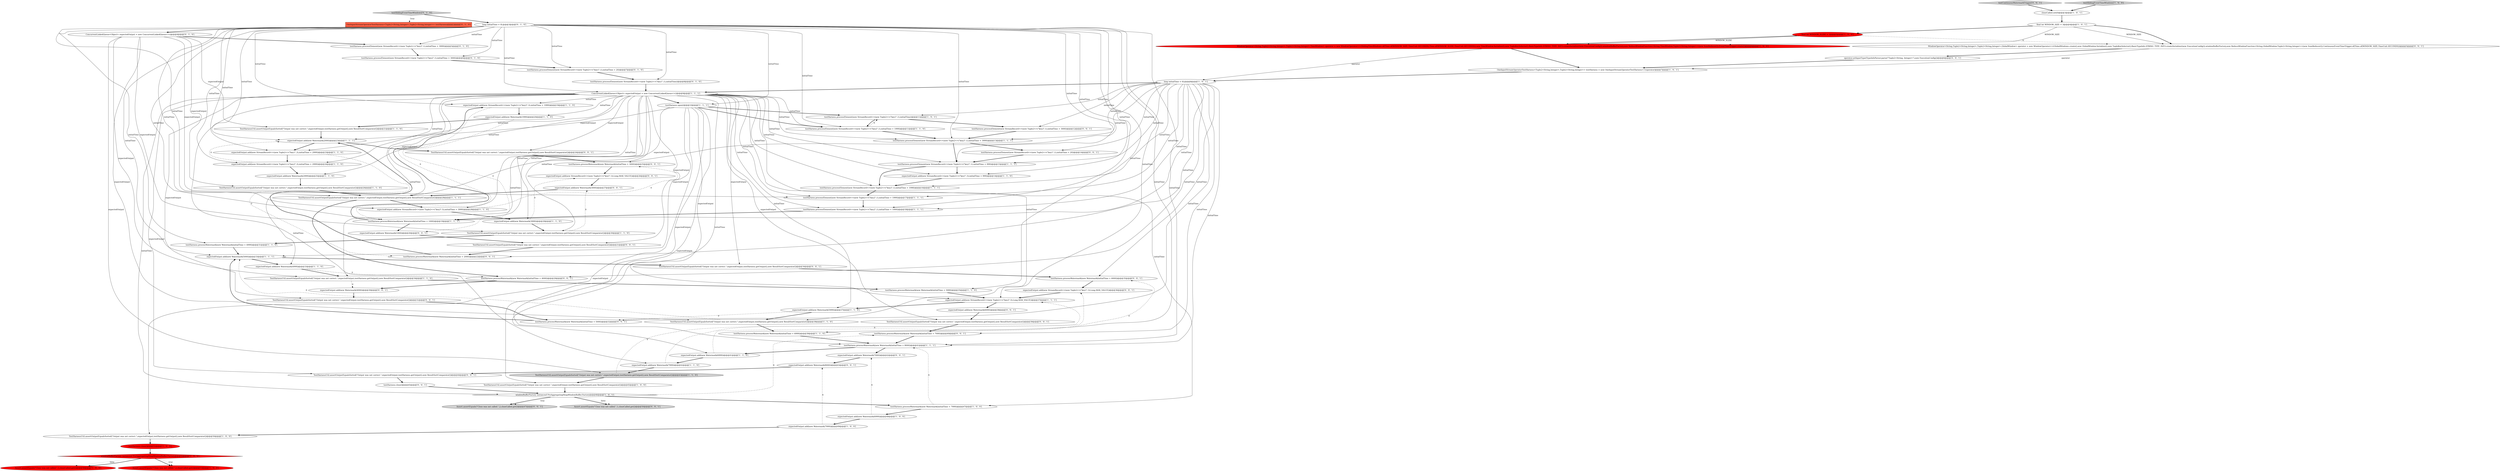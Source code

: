 digraph {
55 [style = filled, label = "testSlidingEventTimeWindows['0', '1', '0']", fillcolor = lightgray, shape = diamond image = "AAA0AAABBB2BBB"];
85 [style = filled, label = "TestHarnessUtil.assertOutputEqualsSorted(\"Output was not correct.\",expectedOutput,testHarness.getOutput(),new ResultSortComparator())@@@21@@@['0', '0', '1']", fillcolor = white, shape = ellipse image = "AAA0AAABBB3BBB"];
63 [style = filled, label = "testHarness.processWatermark(new Watermark(initialTime + 2000))@@@22@@@['0', '0', '1']", fillcolor = white, shape = ellipse image = "AAA0AAABBB3BBB"];
9 [style = filled, label = "expectedOutput.add(new Watermark(2000))@@@23@@@['1', '1', '1']", fillcolor = white, shape = ellipse image = "AAA0AAABBB1BBB"];
18 [style = filled, label = "TestHarnessUtil.assertOutputEqualsSorted(\"Output was not correct.\",expectedOutput,testHarness.getOutput(),new ResultSortComparator())@@@45@@@['1', '0', '0']", fillcolor = white, shape = ellipse image = "AAA0AAABBB1BBB"];
76 [style = filled, label = "expectedOutput.add(new Watermark(6000))@@@38@@@['0', '0', '1']", fillcolor = white, shape = ellipse image = "AAA0AAABBB3BBB"];
61 [style = filled, label = "TestHarnessUtil.assertOutputEqualsSorted(\"Output was not correct.\",expectedOutput,testHarness.getOutput(),new ResultSortComparator())@@@34@@@['0', '0', '1']", fillcolor = white, shape = ellipse image = "AAA0AAABBB3BBB"];
58 [style = filled, label = "testHarness.processElement(new StreamRecord<>(new Tuple2<>(\"key2\",1),initialTime + 3000))@@@6@@@['0', '1', '0']", fillcolor = white, shape = ellipse image = "AAA0AAABBB2BBB"];
32 [style = filled, label = "expectedOutput.add(new Watermark(7999))@@@49@@@['1', '0', '0']", fillcolor = white, shape = ellipse image = "AAA0AAABBB1BBB"];
72 [style = filled, label = "TestHarnessUtil.assertOutputEqualsSorted(\"Output was not correct.\",expectedOutput,testHarness.getOutput(),new ResultSortComparator())@@@44@@@['0', '0', '1']", fillcolor = white, shape = ellipse image = "AAA0AAABBB3BBB"];
81 [style = filled, label = "TestHarnessUtil.assertOutputEqualsSorted(\"Output was not correct.\",expectedOutput,testHarness.getOutput(),new ResultSortComparator())@@@39@@@['0', '0', '1']", fillcolor = white, shape = ellipse image = "AAA0AAABBB3BBB"];
29 [style = filled, label = "testHarness.processWatermark(new Watermark(initialTime + 5999))@@@35@@@['1', '1', '0']", fillcolor = white, shape = ellipse image = "AAA0AAABBB1BBB"];
78 [style = filled, label = "testContinuousWatermarkTrigger['0', '0', '1']", fillcolor = lightgray, shape = diamond image = "AAA0AAABBB3BBB"];
50 [style = filled, label = "expectedOutput.add(new Watermark(5000))@@@33@@@['1', '1', '1']", fillcolor = white, shape = ellipse image = "AAA0AAABBB1BBB"];
87 [style = filled, label = "testHarness.processElement(new StreamRecord<>(new Tuple2<>(\"key1\",1),initialTime + 20))@@@14@@@['0', '0', '1']", fillcolor = white, shape = ellipse image = "AAA0AAABBB3BBB"];
0 [style = filled, label = "ConcurrentLinkedQueue<Object> expectedOutput = new ConcurrentLinkedQueue<>()@@@9@@@['1', '1', '1']", fillcolor = white, shape = ellipse image = "AAA0AAABBB1BBB"];
20 [style = filled, label = "TestHarnessUtil.assertOutputEqualsSorted(\"Output was not correct.\",expectedOutput,testHarness.getOutput(),new ResultSortComparator())@@@28@@@['1', '1', '1']", fillcolor = white, shape = ellipse image = "AAA0AAABBB1BBB"];
17 [style = filled, label = "testHarness.processWatermark(new Watermark(initialTime + 7999))@@@47@@@['1', '0', '0']", fillcolor = white, shape = ellipse image = "AAA0AAABBB1BBB"];
73 [style = filled, label = "testHarness.processWatermark(new Watermark(initialTime + 6000))@@@35@@@['0', '0', '1']", fillcolor = white, shape = ellipse image = "AAA0AAABBB3BBB"];
45 [style = filled, label = "expectedOutput.add(new Watermark(1999))@@@20@@@['1', '1', '0']", fillcolor = white, shape = ellipse image = "AAA0AAABBB1BBB"];
5 [style = filled, label = "expectedOutput.add(new StreamRecord<>(new Tuple2<>(\"key2\",3),initialTime + 1999))@@@19@@@['1', '1', '0']", fillcolor = white, shape = ellipse image = "AAA0AAABBB1BBB"];
8 [style = filled, label = "TestHarnessUtil.assertOutputEqualsSorted(\"Output was not correct.\",expectedOutput,testHarness.getOutput(),new ResultSortComparator())@@@26@@@['1', '1', '0']", fillcolor = white, shape = ellipse image = "AAA0AAABBB1BBB"];
54 [style = filled, label = "testHarness.processElement(new StreamRecord<>(new Tuple2<>(\"key1\",1),initialTime + 20))@@@7@@@['0', '1', '0']", fillcolor = white, shape = ellipse image = "AAA0AAABBB2BBB"];
26 [style = filled, label = "expectedOutput.add(new Watermark(3999))@@@29@@@['1', '1', '0']", fillcolor = white, shape = ellipse image = "AAA0AAABBB1BBB"];
80 [style = filled, label = "expectedOutput.add(new Watermark(7000))@@@42@@@['0', '0', '1']", fillcolor = white, shape = ellipse image = "AAA0AAABBB3BBB"];
2 [style = filled, label = "TestHarnessUtil.assertOutputEqualsSorted(\"Output was not correct.\",expectedOutput,testHarness.getOutput(),new ResultSortComparator())@@@50@@@['1', '0', '0']", fillcolor = white, shape = ellipse image = "AAA0AAABBB1BBB"];
7 [style = filled, label = "Assert.assertEquals(\"Close was not called.\",1,closeCalled.get())@@@56@@@['1', '0', '0']", fillcolor = red, shape = ellipse image = "AAA1AAABBB1BBB"];
53 [style = filled, label = "long initialTime = 0L@@@3@@@['0', '1', '0']", fillcolor = white, shape = ellipse image = "AAA0AAABBB2BBB"];
47 [style = filled, label = "testSlidingEventTimeWindows['1', '0', '0']", fillcolor = lightgray, shape = diamond image = "AAA0AAABBB1BBB"];
48 [style = filled, label = "TestHarnessUtil.assertOutputEqualsSorted(\"Output was not correct.\",expectedOutput,testHarness.getOutput(),new ResultSortComparator())@@@43@@@['1', '1', '0']", fillcolor = lightgray, shape = ellipse image = "AAA0AAABBB1BBB"];
62 [style = filled, label = "TestHarnessUtil.assertOutputEqualsSorted(\"Output was not correct.\",expectedOutput,testHarness.getOutput(),new ResultSortComparator())@@@24@@@['0', '0', '1']", fillcolor = white, shape = ellipse image = "AAA0AAABBB3BBB"];
57 [style = filled, label = "testHarness.processElement(new StreamRecord<>(new Tuple2<>(\"key1\",1),initialTime))@@@8@@@['0', '1', '0']", fillcolor = white, shape = ellipse image = "AAA0AAABBB2BBB"];
6 [style = filled, label = "TestHarnessUtil.assertOutputEqualsSorted(\"Output was not correct.\",expectedOutput,testHarness.getOutput(),new ResultSortComparator())@@@30@@@['1', '1', '0']", fillcolor = white, shape = ellipse image = "AAA0AAABBB1BBB"];
46 [style = filled, label = "testHarness.processWatermark(new Watermark(initialTime + 4999))@@@31@@@['1', '1', '0']", fillcolor = white, shape = ellipse image = "AAA0AAABBB1BBB"];
33 [style = filled, label = "closeCalled.set(0)@@@3@@@['1', '0', '1']", fillcolor = white, shape = ellipse image = "AAA0AAABBB1BBB"];
49 [style = filled, label = "expectedOutput.add(new StreamRecord<>(new Tuple2<>(\"key1\",3),initialTime + 999))@@@14@@@['1', '1', '0']", fillcolor = white, shape = ellipse image = "AAA0AAABBB1BBB"];
60 [style = filled, label = "ConcurrentLinkedQueue<Object> expectedOutput = new ConcurrentLinkedQueue<>()@@@4@@@['0', '1', '0']", fillcolor = white, shape = ellipse image = "AAA0AAABBB2BBB"];
51 [style = filled, label = "WindowOperator<String,Tuple2<String,Integer>,Tuple2<String,Integer>,TimeWindow> operator = new WindowOperator<>(SlidingTimeWindows.of(Time.of(WINDOW_SIZE,TimeUnit.SECONDS),Time.of(WINDOW_SLIDE,TimeUnit.SECONDS)),new TimeWindow.Serializer(),new TupleKeySelector(),BasicTypeInfo.STRING_TYPE_INFO.createSerializer(new ExecutionConfig()),windowBufferFactory,new ReduceWindowFunction<String,TimeWindow,Tuple2<String,Integer>>(new SumReducer()),EventTimeTrigger.create())@@@6@@@['1', '0', '0']", fillcolor = red, shape = ellipse image = "AAA1AAABBB1BBB"];
40 [style = filled, label = "testHarness.processWatermark(new Watermark(initialTime + 8000))@@@41@@@['1', '1', '1']", fillcolor = white, shape = ellipse image = "AAA0AAABBB1BBB"];
86 [style = filled, label = "Assert.assertEquals(\"Close was not called.\",2,closeCalled.get())@@@47@@@['0', '0', '1']", fillcolor = lightgray, shape = ellipse image = "AAA0AAABBB3BBB"];
38 [style = filled, label = "testHarness.open()@@@10@@@['1', '1', '1']", fillcolor = white, shape = ellipse image = "AAA0AAABBB1BBB"];
25 [style = filled, label = "final int WINDOW_SLIDE = 1@@@5@@@['1', '0', '0']", fillcolor = red, shape = ellipse image = "AAA1AAABBB1BBB"];
4 [style = filled, label = "testHarness.processElement(new StreamRecord<>(new Tuple2<>(\"key2\",1),initialTime + 1998))@@@16@@@['1', '1', '1']", fillcolor = white, shape = ellipse image = "AAA0AAABBB1BBB"];
23 [style = filled, label = "windowBufferFactory instanceof PreAggregatingHeapWindowBuffer.Factory@@@52@@@['1', '0', '0']", fillcolor = red, shape = diamond image = "AAA1AAABBB1BBB"];
10 [style = filled, label = "expectedOutput.add(new StreamRecord<>(new Tuple2<>(\"key1\",3),initialTime + 2999))@@@23@@@['1', '1', '0']", fillcolor = white, shape = ellipse image = "AAA0AAABBB1BBB"];
44 [style = filled, label = "expectedOutput.add(new StreamRecord<>(new Tuple2<>(\"key2\",5),Long.MAX_VALUE))@@@37@@@['1', '1', '1']", fillcolor = white, shape = ellipse image = "AAA0AAABBB1BBB"];
1 [style = filled, label = "testHarness.processElement(new StreamRecord<>(new Tuple2<>(\"key2\",1),initialTime + 1999))@@@17@@@['1', '1', '1']", fillcolor = white, shape = ellipse image = "AAA0AAABBB1BBB"];
37 [style = filled, label = "Assert.assertEquals(\"Close was not called.\",2,closeCalled.get())@@@53@@@['1', '0', '0']", fillcolor = red, shape = ellipse image = "AAA1AAABBB1BBB"];
74 [style = filled, label = "operator.setInputType(TypeInfoParser.parse(\"Tuple2<String, Integer>\"),new ExecutionConfig())@@@6@@@['0', '0', '1']", fillcolor = white, shape = ellipse image = "AAA0AAABBB3BBB"];
69 [style = filled, label = "testHarness.close()@@@45@@@['0', '0', '1']", fillcolor = white, shape = ellipse image = "AAA0AAABBB3BBB"];
77 [style = filled, label = "expectedOutput.add(new Watermark(3000))@@@27@@@['0', '0', '1']", fillcolor = white, shape = ellipse image = "AAA0AAABBB3BBB"];
19 [style = filled, label = "testHarness.processElement(new StreamRecord<>(new Tuple2<>(\"key1\",1),initialTime + 999))@@@15@@@['1', '1', '1']", fillcolor = white, shape = ellipse image = "AAA0AAABBB1BBB"];
30 [style = filled, label = "testHarness.close()@@@51@@@['1', '0', '0']", fillcolor = red, shape = ellipse image = "AAA1AAABBB1BBB"];
24 [style = filled, label = "expectedOutput.add(new Watermark(5999))@@@37@@@['1', '1', '0']", fillcolor = white, shape = ellipse image = "AAA0AAABBB1BBB"];
52 [style = filled, label = "testHarness.processWatermark(new Watermark(initialTime + 6999))@@@39@@@['1', '1', '0']", fillcolor = white, shape = ellipse image = "AAA0AAABBB1BBB"];
13 [style = filled, label = "windowBufferFactory instanceof PreAggregatingHeapWindowBuffer.Factory@@@46@@@['1', '0', '1']", fillcolor = white, shape = diamond image = "AAA0AAABBB1BBB"];
22 [style = filled, label = "final int WINDOW_SIZE = 3@@@4@@@['1', '0', '1']", fillcolor = white, shape = ellipse image = "AAA0AAABBB1BBB"];
88 [style = filled, label = "testHarness.processElement(new StreamRecord<>(new Tuple2<>(\"key2\",1),initialTime + 3000))@@@12@@@['0', '0', '1']", fillcolor = white, shape = ellipse image = "AAA0AAABBB3BBB"];
82 [style = filled, label = "Assert.assertEquals(\"Close was not called.\",1,closeCalled.get())@@@50@@@['0', '0', '1']", fillcolor = lightgray, shape = ellipse image = "AAA0AAABBB3BBB"];
34 [style = filled, label = "testHarness.processElement(new StreamRecord<>(new Tuple2<>(\"key2\",1),initialTime + 3999))@@@13@@@['1', '1', '1']", fillcolor = white, shape = ellipse image = "AAA0AAABBB1BBB"];
67 [style = filled, label = "expectedOutput.add(new StreamRecord<>(new Tuple2<>(\"key1\",3),Long.MAX_VALUE))@@@36@@@['0', '0', '1']", fillcolor = white, shape = ellipse image = "AAA0AAABBB3BBB"];
70 [style = filled, label = "expectedOutput.add(new StreamRecord<>(new Tuple2<>(\"key1\",3),Long.MAX_VALUE))@@@26@@@['0', '0', '1']", fillcolor = white, shape = ellipse image = "AAA0AAABBB3BBB"];
64 [style = filled, label = "expectedOutput.add(new Watermark(4000))@@@30@@@['0', '0', '1']", fillcolor = white, shape = ellipse image = "AAA0AAABBB3BBB"];
3 [style = filled, label = "expectedOutput.add(new StreamRecord<>(new Tuple2<>(\"key2\",3),initialTime + 2999))@@@24@@@['1', '1', '0']", fillcolor = white, shape = ellipse image = "AAA0AAABBB1BBB"];
84 [style = filled, label = "testHarness.processWatermark(new Watermark(initialTime + 3000))@@@25@@@['0', '0', '1']", fillcolor = white, shape = ellipse image = "AAA0AAABBB3BBB"];
28 [style = filled, label = "long initialTime = 0L@@@8@@@['1', '0', '1']", fillcolor = white, shape = ellipse image = "AAA0AAABBB1BBB"];
35 [style = filled, label = "expectedOutput.add(new Watermark(6999))@@@41@@@['1', '1', '0']", fillcolor = white, shape = ellipse image = "AAA0AAABBB1BBB"];
65 [style = filled, label = "expectedOutput.add(new Watermark(8000))@@@43@@@['0', '0', '1']", fillcolor = white, shape = ellipse image = "AAA0AAABBB3BBB"];
16 [style = filled, label = "expectedOutput.add(new StreamRecord<>(new Tuple2<>(\"key2\",5),initialTime + 3999))@@@28@@@['1', '1', '0']", fillcolor = white, shape = ellipse image = "AAA0AAABBB1BBB"];
21 [style = filled, label = "OneInputStreamOperatorTestHarness<Tuple2<String,Integer>,Tuple2<String,Integer>> testHarness = new OneInputStreamOperatorTestHarness<>(operator)@@@7@@@['1', '0', '1']", fillcolor = white, shape = ellipse image = "AAA0AAABBB1BBB"];
31 [style = filled, label = "testHarness.processWatermark(new Watermark(initialTime + 1000))@@@19@@@['1', '1', '1']", fillcolor = white, shape = ellipse image = "AAA0AAABBB1BBB"];
59 [style = filled, label = "OneInputStreamOperatorTestHarness<Tuple2<String,Integer>,Tuple2<String,Integer>> testHarness@@@2@@@['0', '1', '0']", fillcolor = tomato, shape = box image = "AAA1AAABBB2BBB"];
79 [style = filled, label = "testHarness.processWatermark(new Watermark(initialTime + 5000))@@@32@@@['0', '0', '1']", fillcolor = white, shape = ellipse image = "AAA0AAABBB3BBB"];
42 [style = filled, label = "TestHarnessUtil.assertOutputEqualsSorted(\"Output was not correct.\",expectedOutput,testHarness.getOutput(),new ResultSortComparator())@@@34@@@['1', '1', '0']", fillcolor = white, shape = ellipse image = "AAA0AAABBB1BBB"];
12 [style = filled, label = "TestHarnessUtil.assertOutputEqualsSorted(\"Output was not correct.\",expectedOutput,testHarness.getOutput(),new ResultSortComparator())@@@21@@@['1', '1', '0']", fillcolor = white, shape = ellipse image = "AAA0AAABBB1BBB"];
75 [style = filled, label = "testHarness.processWatermark(new Watermark(initialTime + 7000))@@@40@@@['0', '0', '1']", fillcolor = white, shape = ellipse image = "AAA0AAABBB3BBB"];
66 [style = filled, label = "WindowOperator<String,Tuple2<String,Integer>,Tuple2<String,Integer>,GlobalWindow> operator = new WindowOperator<>(GlobalWindows.create(),new GlobalWindow.Serializer(),new TupleKeySelector(),BasicTypeInfo.STRING_TYPE_INFO.createSerializer(new ExecutionConfig()),windowBufferFactory,new ReduceWindowFunction<String,GlobalWindow,Tuple2<String,Integer>>(new SumReducer()),ContinuousEventTimeTrigger.of(Time.of(WINDOW_SIZE,TimeUnit.SECONDS)))@@@5@@@['0', '0', '1']", fillcolor = white, shape = ellipse image = "AAA0AAABBB3BBB"];
36 [style = filled, label = "testHarness.processElement(new StreamRecord<>(new Tuple2<>(\"key2\",1),initialTime + 1000))@@@18@@@['1', '1', '1']", fillcolor = white, shape = ellipse image = "AAA0AAABBB1BBB"];
41 [style = filled, label = "expectedOutput.add(new Watermark(6999))@@@48@@@['1', '0', '0']", fillcolor = white, shape = ellipse image = "AAA0AAABBB1BBB"];
27 [style = filled, label = "expectedOutput.add(new Watermark(2999))@@@25@@@['1', '1', '0']", fillcolor = white, shape = ellipse image = "AAA0AAABBB1BBB"];
43 [style = filled, label = "testHarness.processElement(new StreamRecord<>(new Tuple2<>(\"key1\",1),initialTime))@@@11@@@['1', '0', '1']", fillcolor = white, shape = ellipse image = "AAA0AAABBB1BBB"];
14 [style = filled, label = "expectedOutput.add(new Watermark(7999))@@@42@@@['1', '1', '0']", fillcolor = white, shape = ellipse image = "AAA0AAABBB1BBB"];
39 [style = filled, label = "TestHarnessUtil.assertOutputEqualsSorted(\"Output was not correct.\",expectedOutput,testHarness.getOutput(),new ResultSortComparator())@@@38@@@['1', '1', '0']", fillcolor = white, shape = ellipse image = "AAA0AAABBB1BBB"];
71 [style = filled, label = "testHarness.processWatermark(new Watermark(initialTime + 4000))@@@29@@@['0', '0', '1']", fillcolor = white, shape = ellipse image = "AAA0AAABBB3BBB"];
83 [style = filled, label = "TestHarnessUtil.assertOutputEqualsSorted(\"Output was not correct.\",expectedOutput,testHarness.getOutput(),new ResultSortComparator())@@@31@@@['0', '0', '1']", fillcolor = white, shape = ellipse image = "AAA0AAABBB3BBB"];
68 [style = filled, label = "expectedOutput.add(new Watermark(1000))@@@20@@@['0', '0', '1']", fillcolor = white, shape = ellipse image = "AAA0AAABBB3BBB"];
11 [style = filled, label = "testHarness.processElement(new StreamRecord<>(new Tuple2<>(\"key2\",1),initialTime + 1999))@@@11@@@['1', '1', '0']", fillcolor = white, shape = ellipse image = "AAA0AAABBB1BBB"];
15 [style = filled, label = "expectedOutput.add(new Watermark(4999))@@@33@@@['1', '1', '0']", fillcolor = white, shape = ellipse image = "AAA0AAABBB1BBB"];
56 [style = filled, label = "testHarness.processElement(new StreamRecord<>(new Tuple2<>(\"key2\",1),initialTime + 3999))@@@5@@@['0', '1', '0']", fillcolor = white, shape = ellipse image = "AAA0AAABBB2BBB"];
23->7 [style = dotted, label="false"];
0->36 [style = solid, label="initialTime"];
6->77 [style = dashed, label="0"];
0->3 [style = solid, label="initialTime"];
0->14 [style = solid, label="initialTime"];
60->42 [style = solid, label="expectedOutput"];
0->39 [style = solid, label="initialTime"];
53->36 [style = solid, label="initialTime"];
54->57 [style = bold, label=""];
24->39 [style = bold, label=""];
53->3 [style = solid, label="initialTime"];
34->87 [style = bold, label=""];
0->15 [style = solid, label="initialTime"];
42->64 [style = dashed, label="0"];
53->9 [style = solid, label="initialTime"];
5->45 [style = bold, label=""];
9->10 [style = bold, label=""];
38->2 [style = solid, label="expectedOutput"];
12->9 [style = bold, label=""];
47->33 [style = bold, label=""];
74->21 [style = bold, label=""];
42->29 [style = bold, label=""];
0->24 [style = solid, label="initialTime"];
22->66 [style = solid, label="WINDOW_SIZE"];
0->49 [style = solid, label="initialTime"];
21->28 [style = bold, label=""];
3->27 [style = bold, label=""];
28->63 [style = solid, label="initialTime"];
28->0 [style = bold, label=""];
66->21 [style = solid, label="operator"];
13->17 [style = bold, label=""];
87->19 [style = bold, label=""];
8->20 [style = bold, label=""];
20->16 [style = bold, label=""];
41->80 [style = dashed, label="0"];
3->9 [style = dashed, label="0"];
71->64 [style = bold, label=""];
79->50 [style = bold, label=""];
28->87 [style = solid, label="initialTime"];
76->81 [style = bold, label=""];
84->70 [style = bold, label=""];
38->40 [style = solid, label="expectedOutput"];
29->44 [style = bold, label=""];
28->34 [style = solid, label="initialTime"];
25->66 [style = dashed, label="0"];
13->86 [style = bold, label=""];
49->4 [style = bold, label=""];
53->49 [style = solid, label="initialTime"];
11->43 [style = dashed, label="0"];
39->50 [style = dashed, label="0"];
48->18 [style = bold, label=""];
6->46 [style = bold, label=""];
46->50 [style = bold, label=""];
53->60 [style = bold, label=""];
28->19 [style = solid, label="initialTime"];
0->35 [style = solid, label="initialTime"];
53->29 [style = solid, label="initialTime"];
60->39 [style = solid, label="expectedOutput"];
14->48 [style = bold, label=""];
28->79 [style = solid, label="initialTime"];
25->51 [style = bold, label=""];
28->73 [style = solid, label="initialTime"];
0->42 [style = solid, label="initialTime"];
22->25 [style = bold, label=""];
88->34 [style = bold, label=""];
0->19 [style = solid, label="initialTime"];
53->5 [style = solid, label="initialTime"];
28->31 [style = solid, label="initialTime"];
41->32 [style = bold, label=""];
55->59 [style = dotted, label="true"];
73->67 [style = bold, label=""];
34->19 [style = bold, label=""];
38->11 [style = bold, label=""];
31->5 [style = bold, label=""];
17->41 [style = bold, label=""];
36->31 [style = bold, label=""];
51->21 [style = bold, label=""];
28->1 [style = solid, label="initialTime"];
16->26 [style = bold, label=""];
85->63 [style = bold, label=""];
13->86 [style = dotted, label="true"];
13->82 [style = bold, label=""];
57->0 [style = bold, label=""];
28->40 [style = solid, label="initialTime"];
28->71 [style = solid, label="initialTime"];
26->6 [style = bold, label=""];
31->68 [style = bold, label=""];
53->46 [style = solid, label="initialTime"];
0->4 [style = solid, label="initialTime"];
58->54 [style = bold, label=""];
53->11 [style = solid, label="initialTime"];
0->38 [style = bold, label=""];
43->11 [style = bold, label=""];
44->76 [style = bold, label=""];
56->58 [style = bold, label=""];
25->51 [style = solid, label="WINDOW_SLIDE"];
0->72 [style = solid, label="expectedOutput"];
26->70 [style = dashed, label="0"];
53->52 [style = solid, label="initialTime"];
39->52 [style = bold, label=""];
23->37 [style = bold, label=""];
38->9 [style = solid, label="expectedOutput"];
28->43 [style = solid, label="initialTime"];
24->79 [style = dashed, label="0"];
65->72 [style = bold, label=""];
53->57 [style = solid, label="initialTime"];
0->5 [style = solid, label="initialTime"];
0->81 [style = solid, label="expectedOutput"];
23->7 [style = bold, label=""];
27->8 [style = bold, label=""];
0->31 [style = solid, label="initialTime"];
0->16 [style = solid, label="initialTime"];
83->79 [style = bold, label=""];
60->56 [style = bold, label=""];
60->6 [style = solid, label="expectedOutput"];
40->35 [style = bold, label=""];
72->69 [style = bold, label=""];
0->6 [style = solid, label="initialTime"];
0->61 [style = solid, label="expectedOutput"];
53->54 [style = solid, label="initialTime"];
53->10 [style = solid, label="initialTime"];
60->12 [style = solid, label="expectedOutput"];
35->73 [style = dashed, label="0"];
75->40 [style = bold, label=""];
53->44 [style = solid, label="initialTime"];
53->19 [style = solid, label="initialTime"];
40->80 [style = bold, label=""];
0->27 [style = solid, label="initialTime"];
53->20 [style = solid, label="initialTime"];
35->14 [style = bold, label=""];
53->56 [style = solid, label="initialTime"];
53->16 [style = solid, label="initialTime"];
14->67 [style = dashed, label="0"];
38->18 [style = solid, label="expectedOutput"];
0->1 [style = solid, label="initialTime"];
22->51 [style = solid, label="WINDOW_SIZE"];
68->85 [style = bold, label=""];
62->84 [style = bold, label=""];
22->66 [style = bold, label=""];
52->40 [style = bold, label=""];
0->62 [style = solid, label="expectedOutput"];
81->75 [style = bold, label=""];
0->26 [style = solid, label="initialTime"];
53->40 [style = solid, label="initialTime"];
28->75 [style = solid, label="initialTime"];
0->20 [style = solid, label="expectedOutput"];
28->4 [style = solid, label="initialTime"];
53->31 [style = solid, label="initialTime"];
53->34 [style = solid, label="initialTime"];
5->31 [style = dashed, label="0"];
4->1 [style = bold, label=""];
43->88 [style = bold, label=""];
50->15 [style = bold, label=""];
0->17 [style = solid, label="initialTime"];
13->82 [style = dotted, label="false"];
44->24 [style = bold, label=""];
50->61 [style = bold, label=""];
60->8 [style = solid, label="expectedOutput"];
33->22 [style = bold, label=""];
38->43 [style = bold, label=""];
0->83 [style = solid, label="expectedOutput"];
77->20 [style = bold, label=""];
53->58 [style = solid, label="initialTime"];
63->9 [style = bold, label=""];
78->33 [style = bold, label=""];
80->65 [style = bold, label=""];
38->44 [style = solid, label="expectedOutput"];
48->44 [style = dashed, label="0"];
38->20 [style = solid, label="expectedOutput"];
51->28 [style = solid, label="operator"];
0->13 [style = solid, label="initialTime"];
28->84 [style = solid, label="initialTime"];
53->38 [style = solid, label="initialTime"];
53->50 [style = solid, label="initialTime"];
28->88 [style = solid, label="initialTime"];
30->23 [style = bold, label=""];
66->74 [style = bold, label=""];
0->10 [style = solid, label="initialTime"];
70->77 [style = bold, label=""];
53->0 [style = solid, label="initialTime"];
10->3 [style = bold, label=""];
0->11 [style = solid, label="initialTime"];
67->44 [style = bold, label=""];
38->50 [style = solid, label="expectedOutput"];
9->62 [style = bold, label=""];
28->36 [style = solid, label="initialTime"];
15->71 [style = dashed, label="0"];
13->75 [style = dashed, label="0"];
1->36 [style = bold, label=""];
0->34 [style = solid, label="initialTime"];
32->2 [style = bold, label=""];
32->65 [style = dashed, label="0"];
20->71 [style = bold, label=""];
45->12 [style = bold, label=""];
16->84 [style = dashed, label="0"];
23->37 [style = dotted, label="true"];
0->45 [style = solid, label="initialTime"];
11->34 [style = bold, label=""];
15->42 [style = bold, label=""];
0->85 [style = solid, label="expectedOutput"];
19->49 [style = bold, label=""];
17->40 [style = dashed, label="0"];
55->53 [style = bold, label=""];
18->13 [style = bold, label=""];
61->73 [style = bold, label=""];
60->48 [style = solid, label="expectedOutput"];
64->83 [style = bold, label=""];
19->4 [style = bold, label=""];
45->68 [style = dashed, label="0"];
69->13 [style = bold, label=""];
2->30 [style = bold, label=""];
10->63 [style = dashed, label="0"];
60->1 [style = solid, label="expectedOutput"];
}
